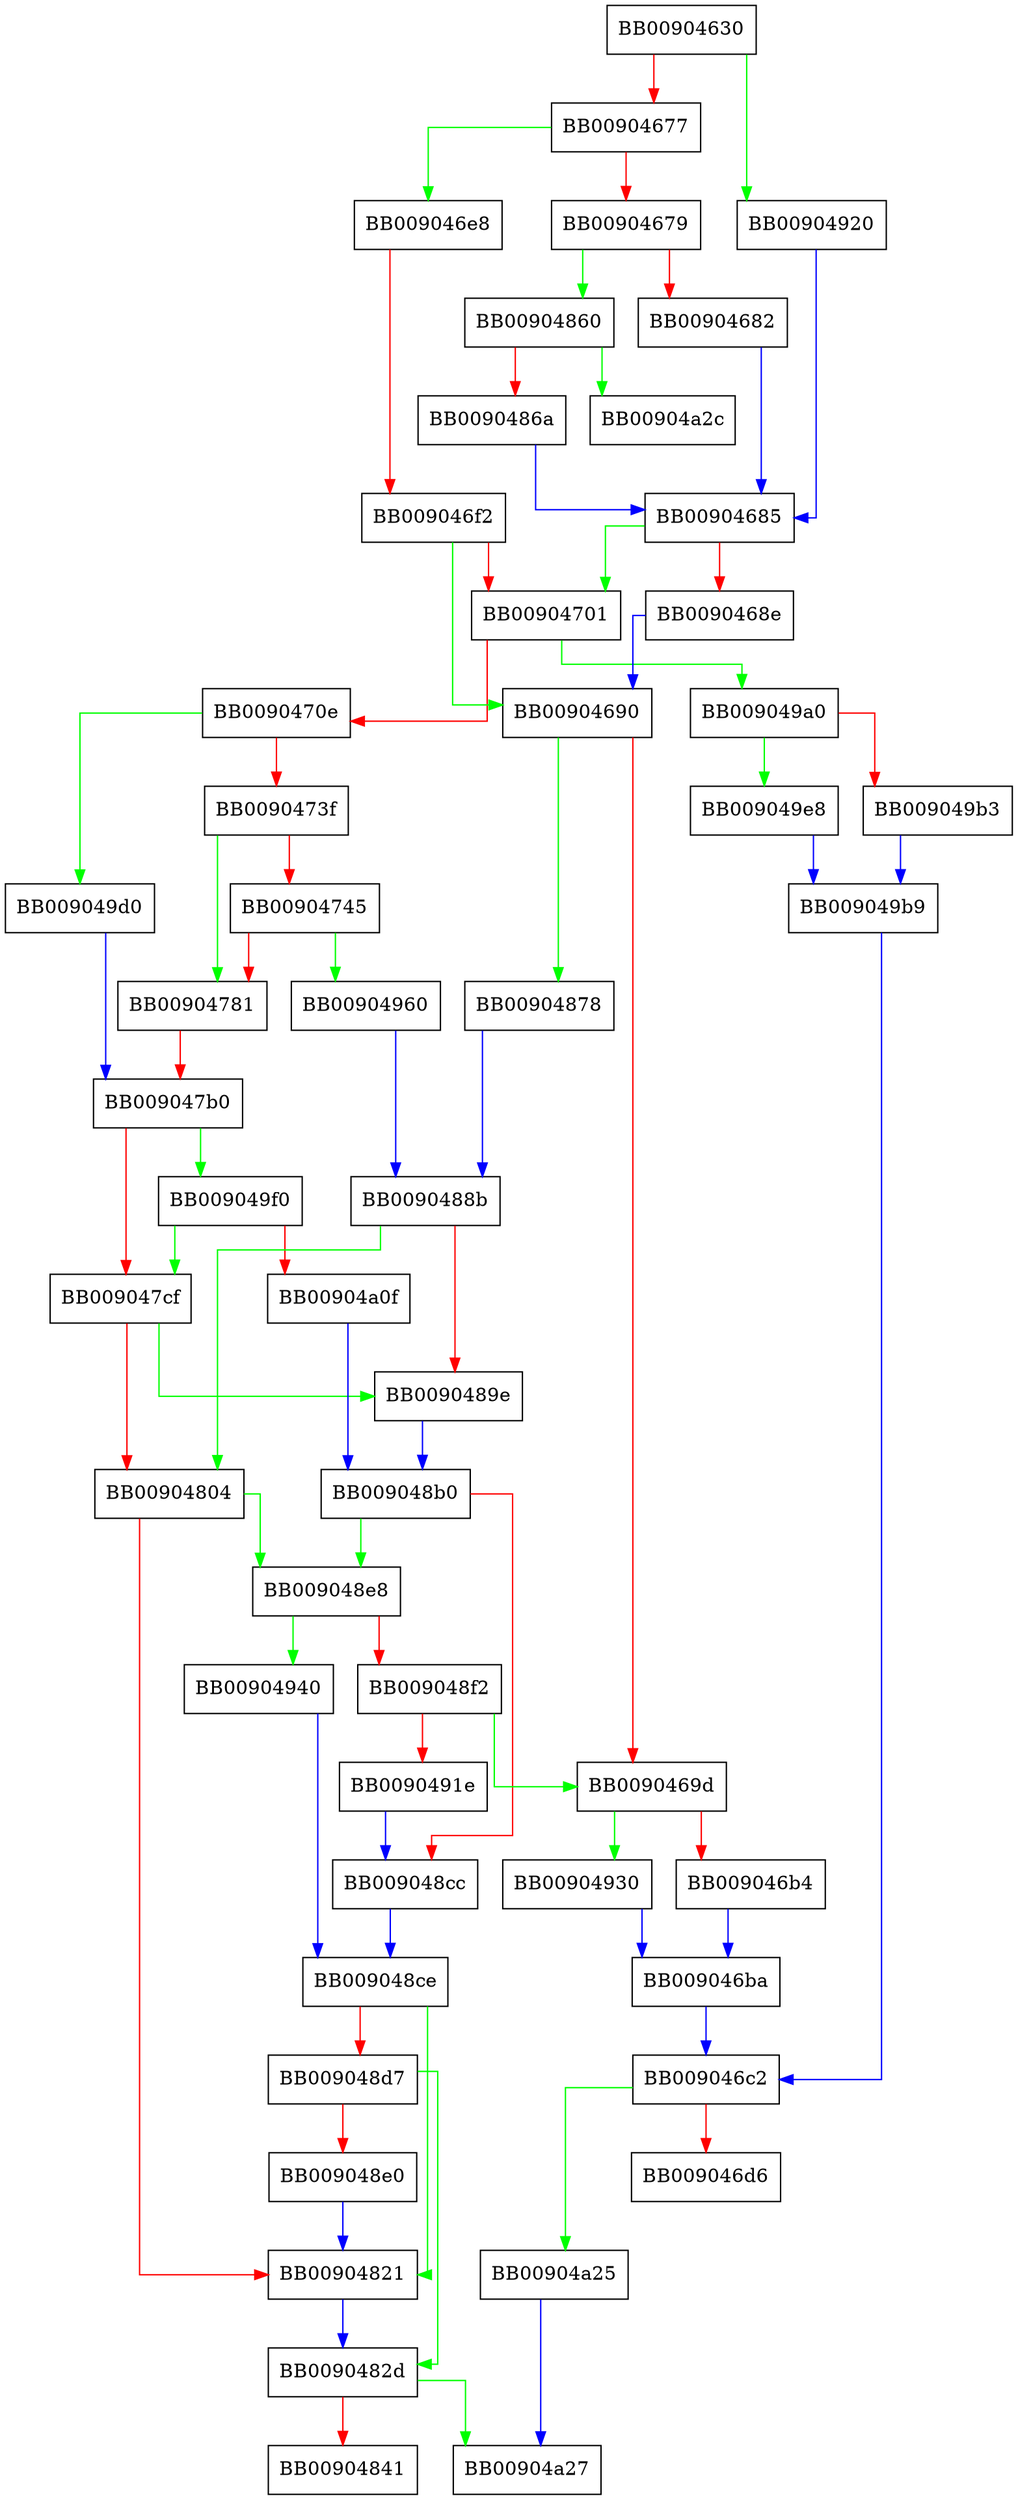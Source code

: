 digraph round_and_return {
  node [shape="box"];
  graph [splines=ortho];
  BB00904630 -> BB00904920 [color="green"];
  BB00904630 -> BB00904677 [color="red"];
  BB00904677 -> BB009046e8 [color="green"];
  BB00904677 -> BB00904679 [color="red"];
  BB00904679 -> BB00904860 [color="green"];
  BB00904679 -> BB00904682 [color="red"];
  BB00904682 -> BB00904685 [color="blue"];
  BB00904685 -> BB00904701 [color="green"];
  BB00904685 -> BB0090468e [color="red"];
  BB0090468e -> BB00904690 [color="blue"];
  BB00904690 -> BB00904878 [color="green"];
  BB00904690 -> BB0090469d [color="red"];
  BB0090469d -> BB00904930 [color="green"];
  BB0090469d -> BB009046b4 [color="red"];
  BB009046b4 -> BB009046ba [color="blue"];
  BB009046ba -> BB009046c2 [color="blue"];
  BB009046c2 -> BB00904a25 [color="green"];
  BB009046c2 -> BB009046d6 [color="red"];
  BB009046e8 -> BB009046f2 [color="red"];
  BB009046f2 -> BB00904690 [color="green"];
  BB009046f2 -> BB00904701 [color="red"];
  BB00904701 -> BB009049a0 [color="green"];
  BB00904701 -> BB0090470e [color="red"];
  BB0090470e -> BB009049d0 [color="green"];
  BB0090470e -> BB0090473f [color="red"];
  BB0090473f -> BB00904781 [color="green"];
  BB0090473f -> BB00904745 [color="red"];
  BB00904745 -> BB00904960 [color="green"];
  BB00904745 -> BB00904781 [color="red"];
  BB00904781 -> BB009047b0 [color="red"];
  BB009047b0 -> BB009049f0 [color="green"];
  BB009047b0 -> BB009047cf [color="red"];
  BB009047cf -> BB0090489e [color="green"];
  BB009047cf -> BB00904804 [color="red"];
  BB00904804 -> BB009048e8 [color="green"];
  BB00904804 -> BB00904821 [color="red"];
  BB00904821 -> BB0090482d [color="blue"];
  BB0090482d -> BB00904a27 [color="green"];
  BB0090482d -> BB00904841 [color="red"];
  BB00904860 -> BB00904a2c [color="green"];
  BB00904860 -> BB0090486a [color="red"];
  BB0090486a -> BB00904685 [color="blue"];
  BB00904878 -> BB0090488b [color="blue"];
  BB0090488b -> BB00904804 [color="green"];
  BB0090488b -> BB0090489e [color="red"];
  BB0090489e -> BB009048b0 [color="blue"];
  BB009048b0 -> BB009048e8 [color="green"];
  BB009048b0 -> BB009048cc [color="red"];
  BB009048cc -> BB009048ce [color="blue"];
  BB009048ce -> BB00904821 [color="green"];
  BB009048ce -> BB009048d7 [color="red"];
  BB009048d7 -> BB0090482d [color="green"];
  BB009048d7 -> BB009048e0 [color="red"];
  BB009048e0 -> BB00904821 [color="blue"];
  BB009048e8 -> BB00904940 [color="green"];
  BB009048e8 -> BB009048f2 [color="red"];
  BB009048f2 -> BB0090469d [color="green"];
  BB009048f2 -> BB0090491e [color="red"];
  BB0090491e -> BB009048cc [color="blue"];
  BB00904920 -> BB00904685 [color="blue"];
  BB00904930 -> BB009046ba [color="blue"];
  BB00904940 -> BB009048ce [color="blue"];
  BB00904960 -> BB0090488b [color="blue"];
  BB009049a0 -> BB009049e8 [color="green"];
  BB009049a0 -> BB009049b3 [color="red"];
  BB009049b3 -> BB009049b9 [color="blue"];
  BB009049b9 -> BB009046c2 [color="blue"];
  BB009049d0 -> BB009047b0 [color="blue"];
  BB009049e8 -> BB009049b9 [color="blue"];
  BB009049f0 -> BB009047cf [color="green"];
  BB009049f0 -> BB00904a0f [color="red"];
  BB00904a0f -> BB009048b0 [color="blue"];
  BB00904a25 -> BB00904a27 [color="blue"];
}